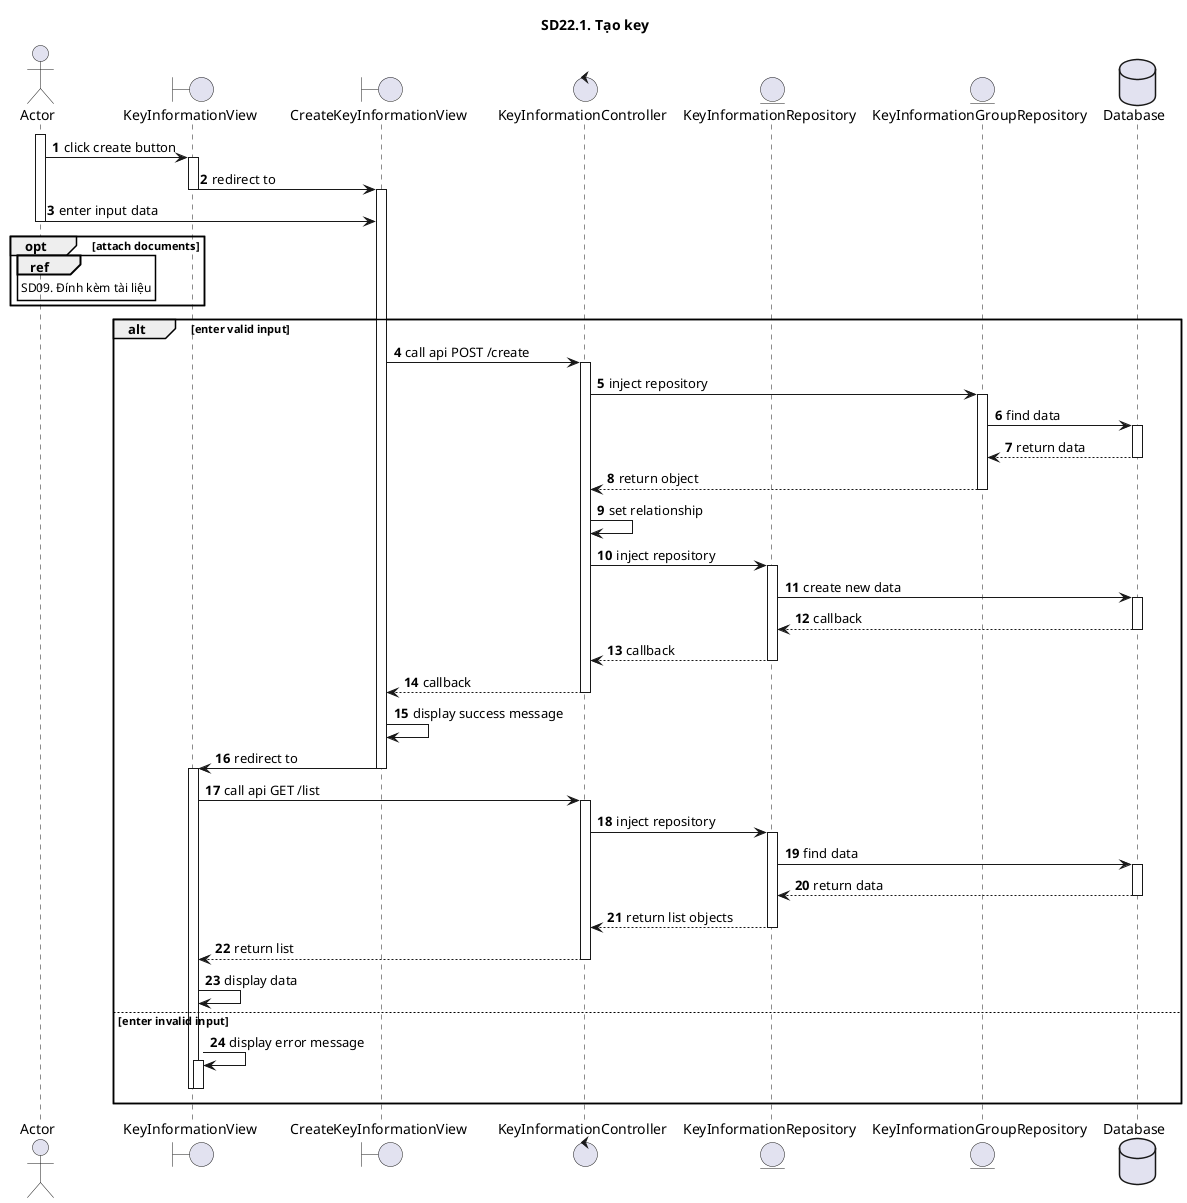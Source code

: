 @startuml SQ
autonumber
title SD22.1. Tạo key
actor "Actor" as actor
boundary "KeyInformationView" as view
boundary "CreateKeyInformationView" as create
control "KeyInformationController" as controller
entity "KeyInformationRepository" as model
entity "KeyInformationGroupRepository" as group
database "Database" as database
activate actor
actor -> view: click create button
activate view
view -> create: redirect to
deactivate view
activate create
actor -> create: enter input data
deactivate actor
opt attach documents
ref over actor
SD09. Đính kèm tài liệu
end ref
end
alt enter valid input
create -> controller: call api POST /create
activate controller
controller -> group : inject repository
activate group
group -> database : find data
activate database
database --> group: return data
deactivate database
group --> controller : return object
deactivate group
controller -> controller: set relationship
controller -> model: inject repository
activate model
model -> database: create new data
activate database
database --> model: callback
deactivate database
model --> controller: callback
deactivate model
controller --> create: callback
deactivate controller
create -> create: display success message
create -> view: redirect to
deactivate create
activate view
view -> controller: call api GET /list
activate controller
controller -> model: inject repository
activate model
model -> database: find data
activate database
database --> model: return data
deactivate database
model --> controller: return list objects
deactivate model
controller --> view: return list
deactivate controller
view -> view: display data
else enter invalid input
view -> view: display error message
activate view
deactivate view
deactivate view
end
@enduml